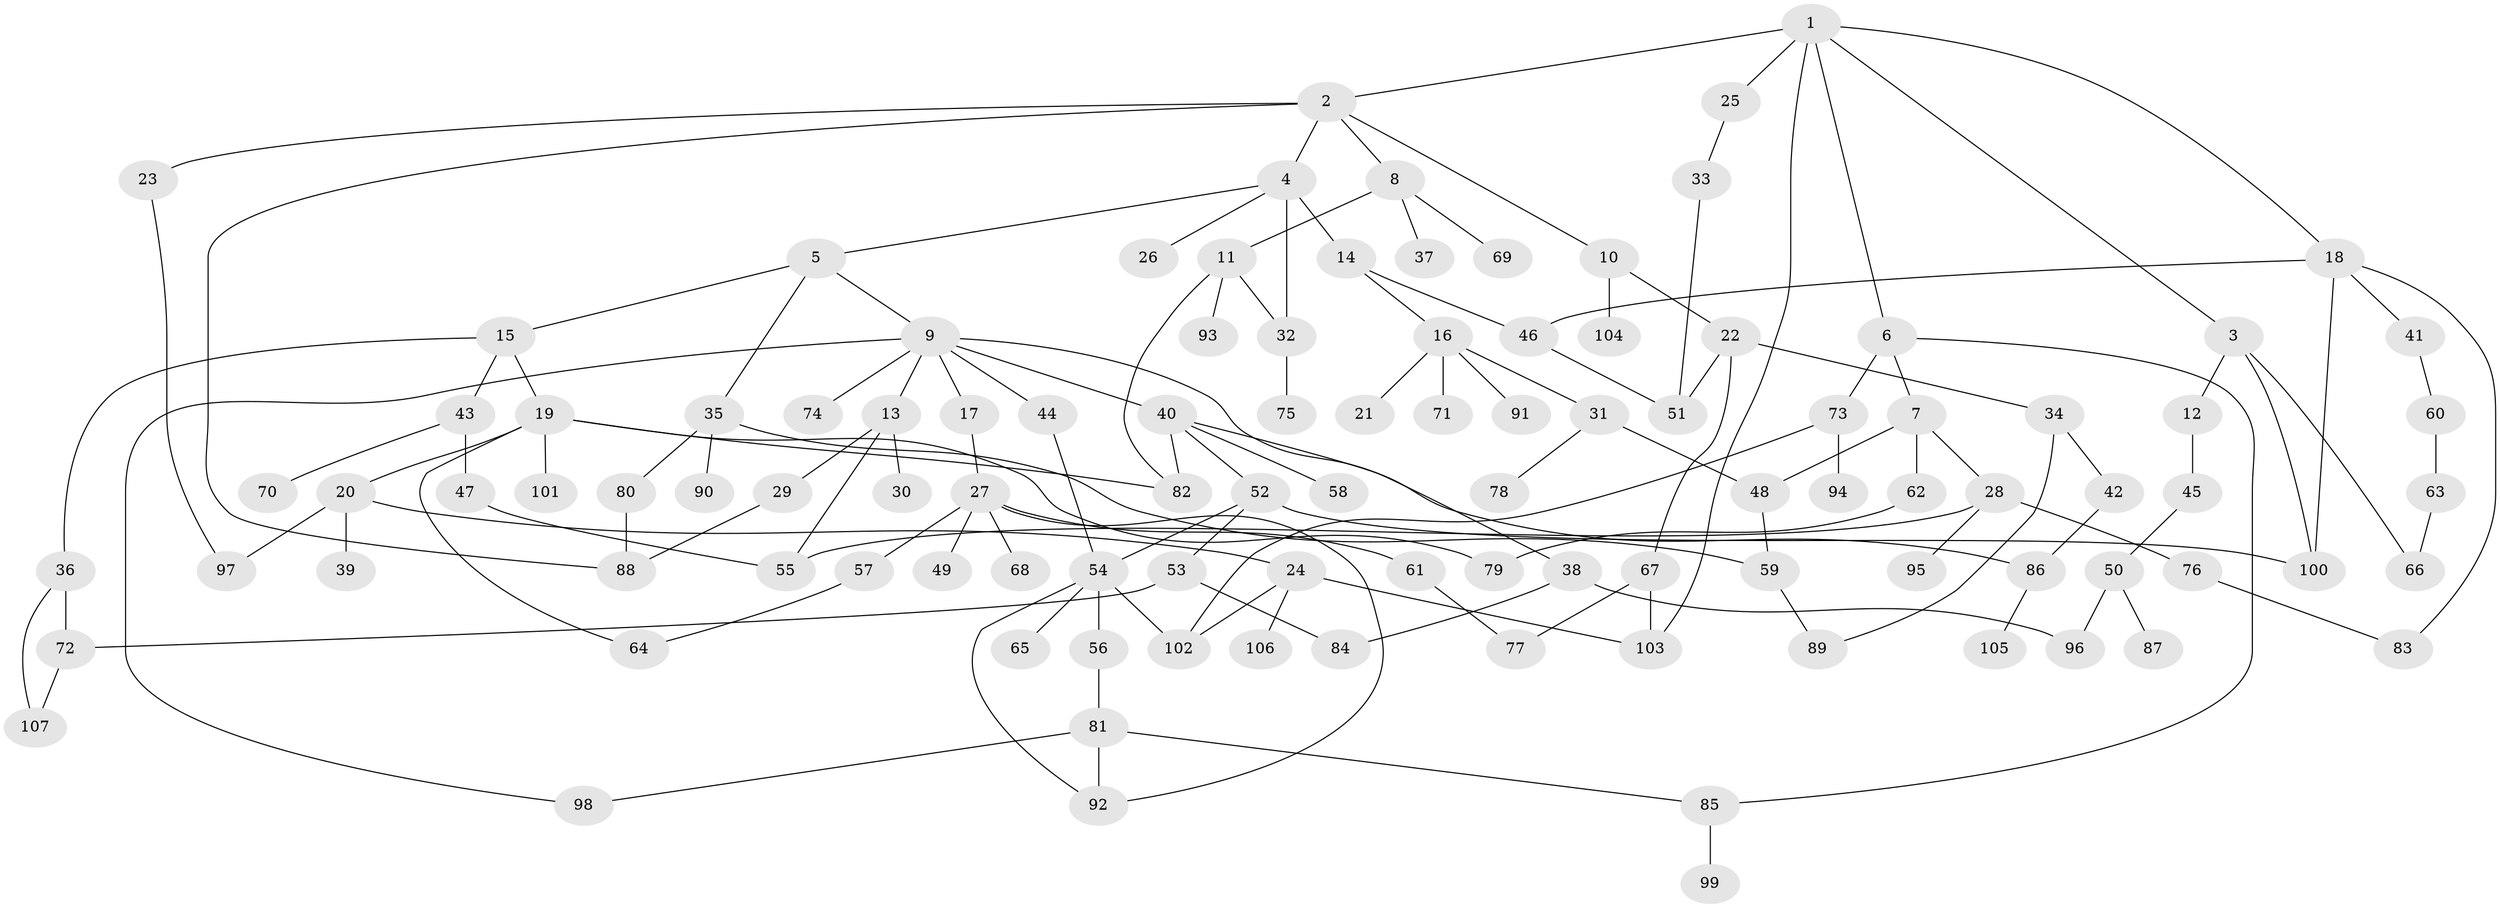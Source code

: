 // Generated by graph-tools (version 1.1) at 2025/41/03/09/25 04:41:12]
// undirected, 107 vertices, 141 edges
graph export_dot {
graph [start="1"]
  node [color=gray90,style=filled];
  1;
  2;
  3;
  4;
  5;
  6;
  7;
  8;
  9;
  10;
  11;
  12;
  13;
  14;
  15;
  16;
  17;
  18;
  19;
  20;
  21;
  22;
  23;
  24;
  25;
  26;
  27;
  28;
  29;
  30;
  31;
  32;
  33;
  34;
  35;
  36;
  37;
  38;
  39;
  40;
  41;
  42;
  43;
  44;
  45;
  46;
  47;
  48;
  49;
  50;
  51;
  52;
  53;
  54;
  55;
  56;
  57;
  58;
  59;
  60;
  61;
  62;
  63;
  64;
  65;
  66;
  67;
  68;
  69;
  70;
  71;
  72;
  73;
  74;
  75;
  76;
  77;
  78;
  79;
  80;
  81;
  82;
  83;
  84;
  85;
  86;
  87;
  88;
  89;
  90;
  91;
  92;
  93;
  94;
  95;
  96;
  97;
  98;
  99;
  100;
  101;
  102;
  103;
  104;
  105;
  106;
  107;
  1 -- 2;
  1 -- 3;
  1 -- 6;
  1 -- 18;
  1 -- 25;
  1 -- 103;
  2 -- 4;
  2 -- 8;
  2 -- 10;
  2 -- 23;
  2 -- 88;
  3 -- 12;
  3 -- 66;
  3 -- 100;
  4 -- 5;
  4 -- 14;
  4 -- 26;
  4 -- 32;
  5 -- 9;
  5 -- 15;
  5 -- 35;
  6 -- 7;
  6 -- 73;
  6 -- 85;
  7 -- 28;
  7 -- 62;
  7 -- 48;
  8 -- 11;
  8 -- 37;
  8 -- 69;
  9 -- 13;
  9 -- 17;
  9 -- 38;
  9 -- 40;
  9 -- 44;
  9 -- 74;
  9 -- 98;
  10 -- 22;
  10 -- 104;
  11 -- 32;
  11 -- 82;
  11 -- 93;
  12 -- 45;
  13 -- 29;
  13 -- 30;
  13 -- 55;
  14 -- 16;
  14 -- 46;
  15 -- 19;
  15 -- 36;
  15 -- 43;
  16 -- 21;
  16 -- 31;
  16 -- 71;
  16 -- 91;
  17 -- 27;
  18 -- 41;
  18 -- 46;
  18 -- 100;
  18 -- 83;
  19 -- 20;
  19 -- 64;
  19 -- 101;
  19 -- 79;
  19 -- 82;
  20 -- 24;
  20 -- 39;
  20 -- 97;
  22 -- 34;
  22 -- 67;
  22 -- 51;
  23 -- 97;
  24 -- 106;
  24 -- 102;
  24 -- 103;
  25 -- 33;
  27 -- 49;
  27 -- 57;
  27 -- 61;
  27 -- 68;
  27 -- 92;
  28 -- 76;
  28 -- 95;
  28 -- 55;
  29 -- 88;
  31 -- 48;
  31 -- 78;
  32 -- 75;
  33 -- 51;
  34 -- 42;
  34 -- 89;
  35 -- 80;
  35 -- 90;
  35 -- 59;
  36 -- 72;
  36 -- 107;
  38 -- 84;
  38 -- 96;
  40 -- 52;
  40 -- 58;
  40 -- 82;
  40 -- 86;
  41 -- 60;
  42 -- 86;
  43 -- 47;
  43 -- 70;
  44 -- 54;
  45 -- 50;
  46 -- 51;
  47 -- 55;
  48 -- 59;
  50 -- 87;
  50 -- 96;
  52 -- 53;
  52 -- 54;
  52 -- 100;
  53 -- 72;
  53 -- 84;
  54 -- 56;
  54 -- 65;
  54 -- 92;
  54 -- 102;
  56 -- 81;
  57 -- 64;
  59 -- 89;
  60 -- 63;
  61 -- 77;
  62 -- 79;
  63 -- 66;
  67 -- 77;
  67 -- 103;
  72 -- 107;
  73 -- 94;
  73 -- 102;
  76 -- 83;
  80 -- 88;
  81 -- 92;
  81 -- 85;
  81 -- 98;
  85 -- 99;
  86 -- 105;
}
